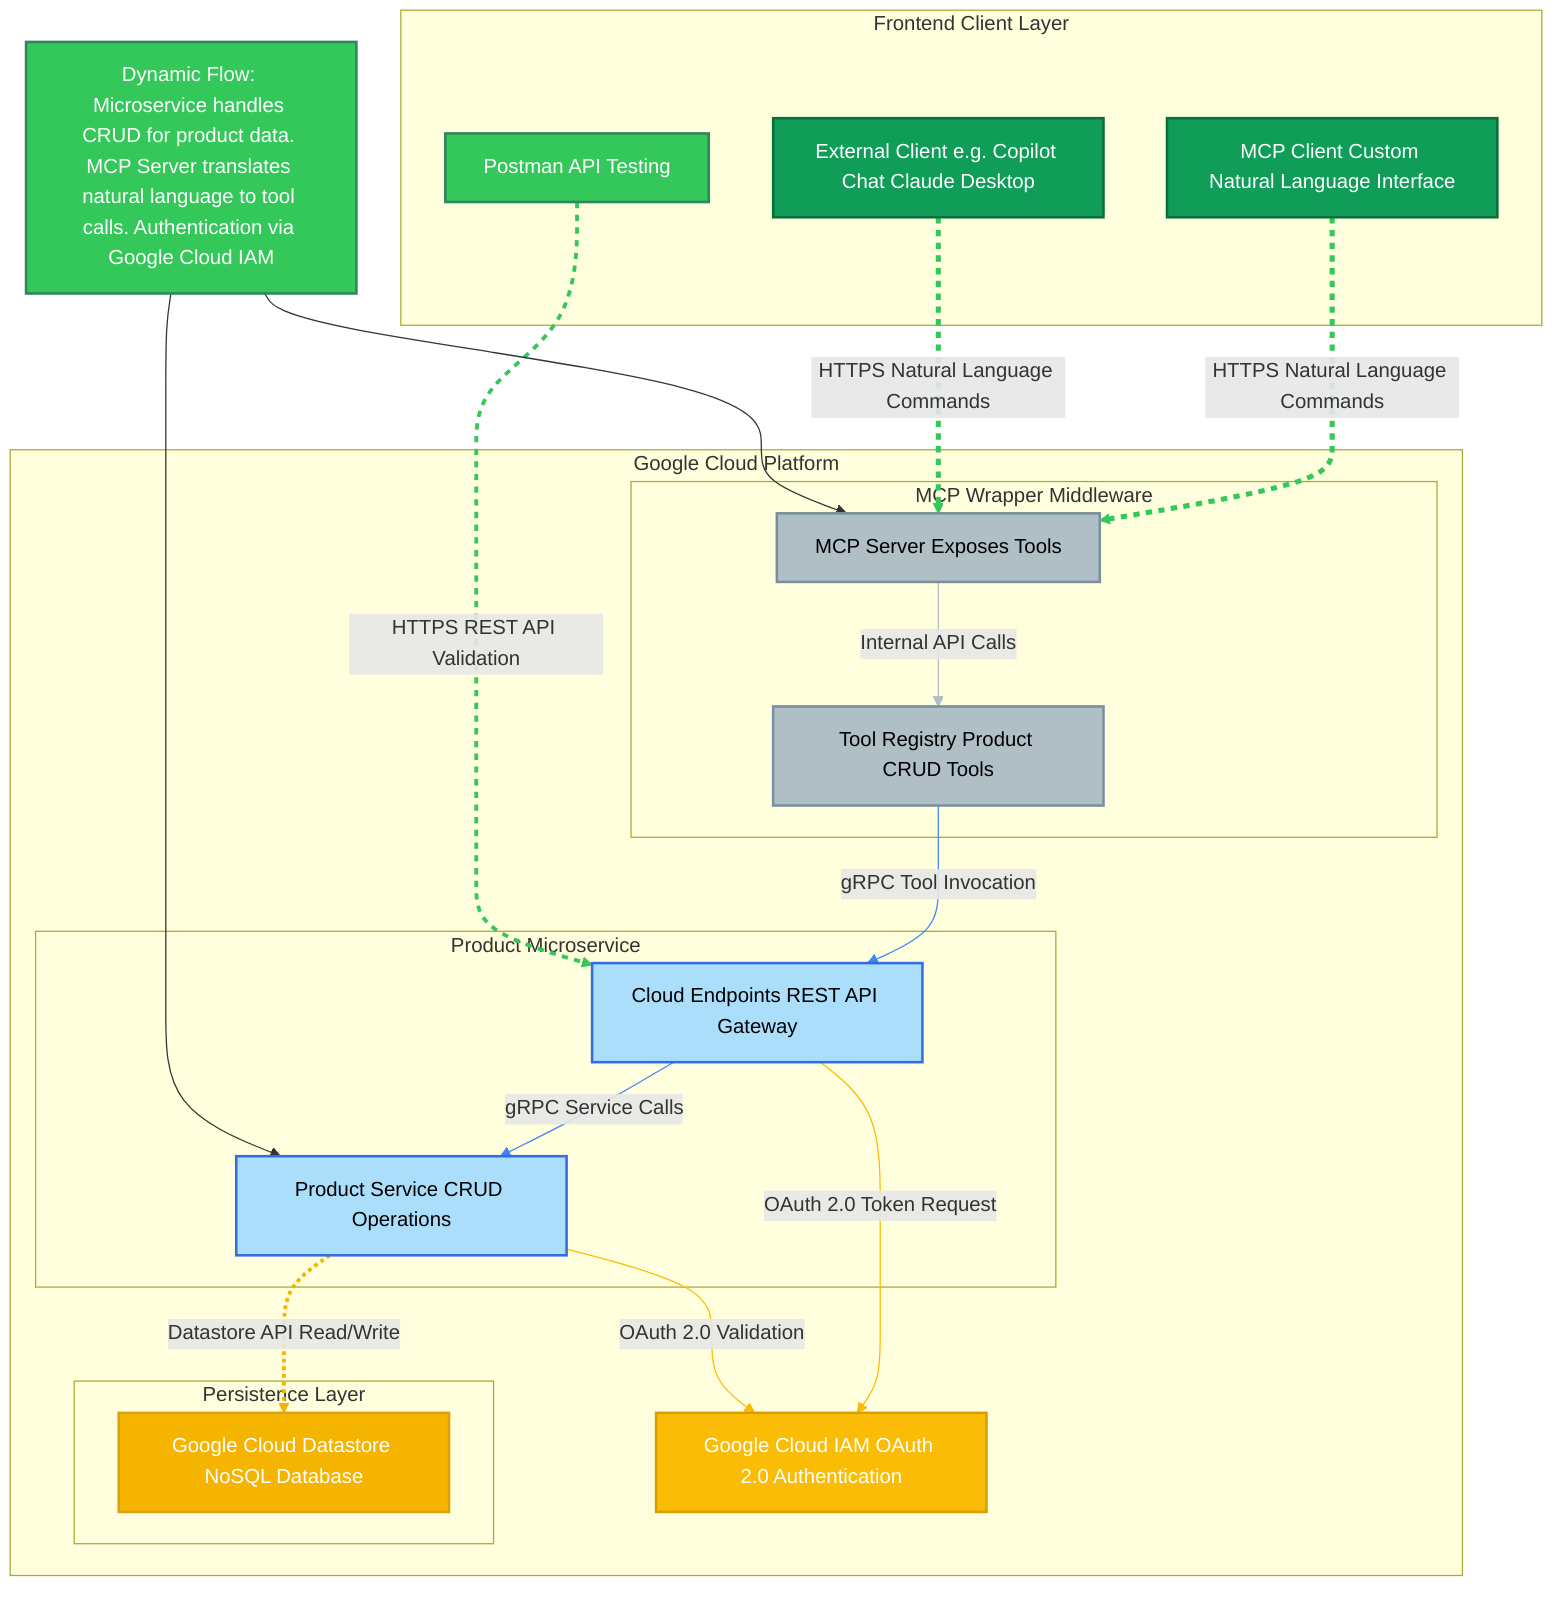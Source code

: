 graph TD
    %% Define styles for colorful and technical look
    classDef gcp fill:#AADEFB,stroke:#326CE5,stroke-width:2px,color:#000
    classDef frontend fill:#34C759,stroke:#2E865F,stroke-width:2px,color:#fff
    classDef database fill:#F4B400,stroke:#DBA111,stroke-width:2px,color:#fff
    classDef middleware fill:#B0BEC5,stroke:#78909C,stroke-width:2px,color:#000
    classDef auth fill:#FBBC05,stroke:#D69E00,stroke-width:2px,color:#fff
    classDef client fill:#0F9D58,stroke:#0B6E3C,stroke-width:2px,color:#fff

    %% Frontend Boundary
    subgraph Frontend[Frontend Client Layer]
        MCP_Client[MCP Client Custom Natural Language Interface]:::client
        External_Client[External Client e.g. Copilot Chat Claude Desktop]:::client
        Postman[Postman API Testing]:::frontend
    end

    %% GCP Boundary
    subgraph GCP[Google Cloud Platform]
        %% Authentication
        Auth[Google Cloud IAM OAuth 2.0 Authentication]:::auth

        %% Microservice
        subgraph Microservice[Product Microservice]
            API_Gateway[Cloud Endpoints REST API Gateway]:::gcp
            Service[Product Service CRUD Operations]:::gcp
        end

        %% MCP Wrapper (Middleware)
        subgraph MCP_Wrapper[MCP Wrapper Middleware]
            MCP_Server[MCP Server Exposes Tools]:::middleware
            Tool_Registry[Tool Registry Product CRUD Tools]:::middleware
        end

        %% Database
        subgraph Database[Persistence Layer]
            Datastore[Google Cloud Datastore NoSQL Database]:::database
        end
    end

    %% Data Flows with Dynamic Visuals
    MCP_Client -->|HTTPS Natural Language Commands| MCP_Server
    External_Client -->|HTTPS Natural Language Commands| MCP_Server
    MCP_Server -->|Internal API Calls| Tool_Registry
    Tool_Registry -->|gRPC Tool Invocation| API_Gateway
    API_Gateway -->|gRPC Service Calls| Service
    Service -->|Datastore API Read/Write| Datastore
    API_Gateway -->|OAuth 2.0 Token Request| Auth
    Service -->|OAuth 2.0 Validation| Auth
    Postman -->|HTTPS REST API Validation| API_Gateway

    %% Additional Annotations for Dynamic Feel
    note[Dynamic Flow: Microservice handles CRUD for product data. MCP Server translates natural language to tool calls. Authentication via Google Cloud IAM]:::frontend
    note --> MCP_Server
    note --> Service

    %% Styling for Dynamic Arrows
    linkStyle 0 stroke:#34C759,stroke-width:4px,stroke-dasharray: 5,5 % Dashed for client interaction
    linkStyle 1 stroke:#34C759,stroke-width:4px,stroke-dasharray: 5,5 % Dashed for external client
    linkStyle 2 stroke:#B0BEC5,stroke-width:3px % Solid for internal middleware
    linkStyle 3 stroke:#4285F4,stroke-width:4px % Thick for gRPC calls
    linkStyle 4 stroke:#4285F4,stroke-width:4px % Thick for gRPC service
    linkStyle 5 stroke:#F4B400,stroke-width:3px,stroke-dasharray: 3,3 % Dashed for database
    linkStyle 6 stroke:#FBBC05,stroke-width:2px % Thin for auth
    linkStyle 7 stroke:#FBBC05,stroke-width:2px % Thin for auth validation
    linkStyle 8 stroke:#34C759,stroke-width:3px,stroke-dasharray: 5,5 % Dashed for Postman